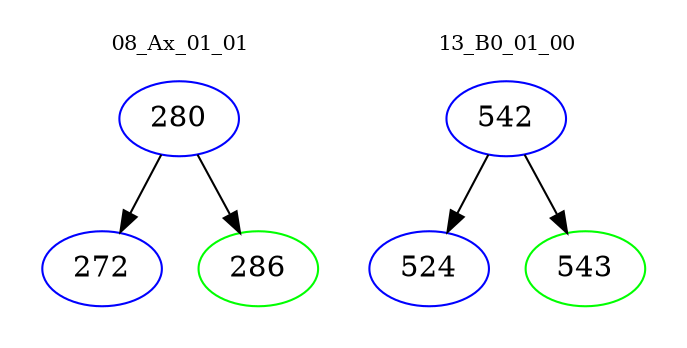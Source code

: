 digraph{
subgraph cluster_0 {
color = white
label = "08_Ax_01_01";
fontsize=10;
T0_280 [label="280", color="blue"]
T0_280 -> T0_272 [color="black"]
T0_272 [label="272", color="blue"]
T0_280 -> T0_286 [color="black"]
T0_286 [label="286", color="green"]
}
subgraph cluster_1 {
color = white
label = "13_B0_01_00";
fontsize=10;
T1_542 [label="542", color="blue"]
T1_542 -> T1_524 [color="black"]
T1_524 [label="524", color="blue"]
T1_542 -> T1_543 [color="black"]
T1_543 [label="543", color="green"]
}
}
